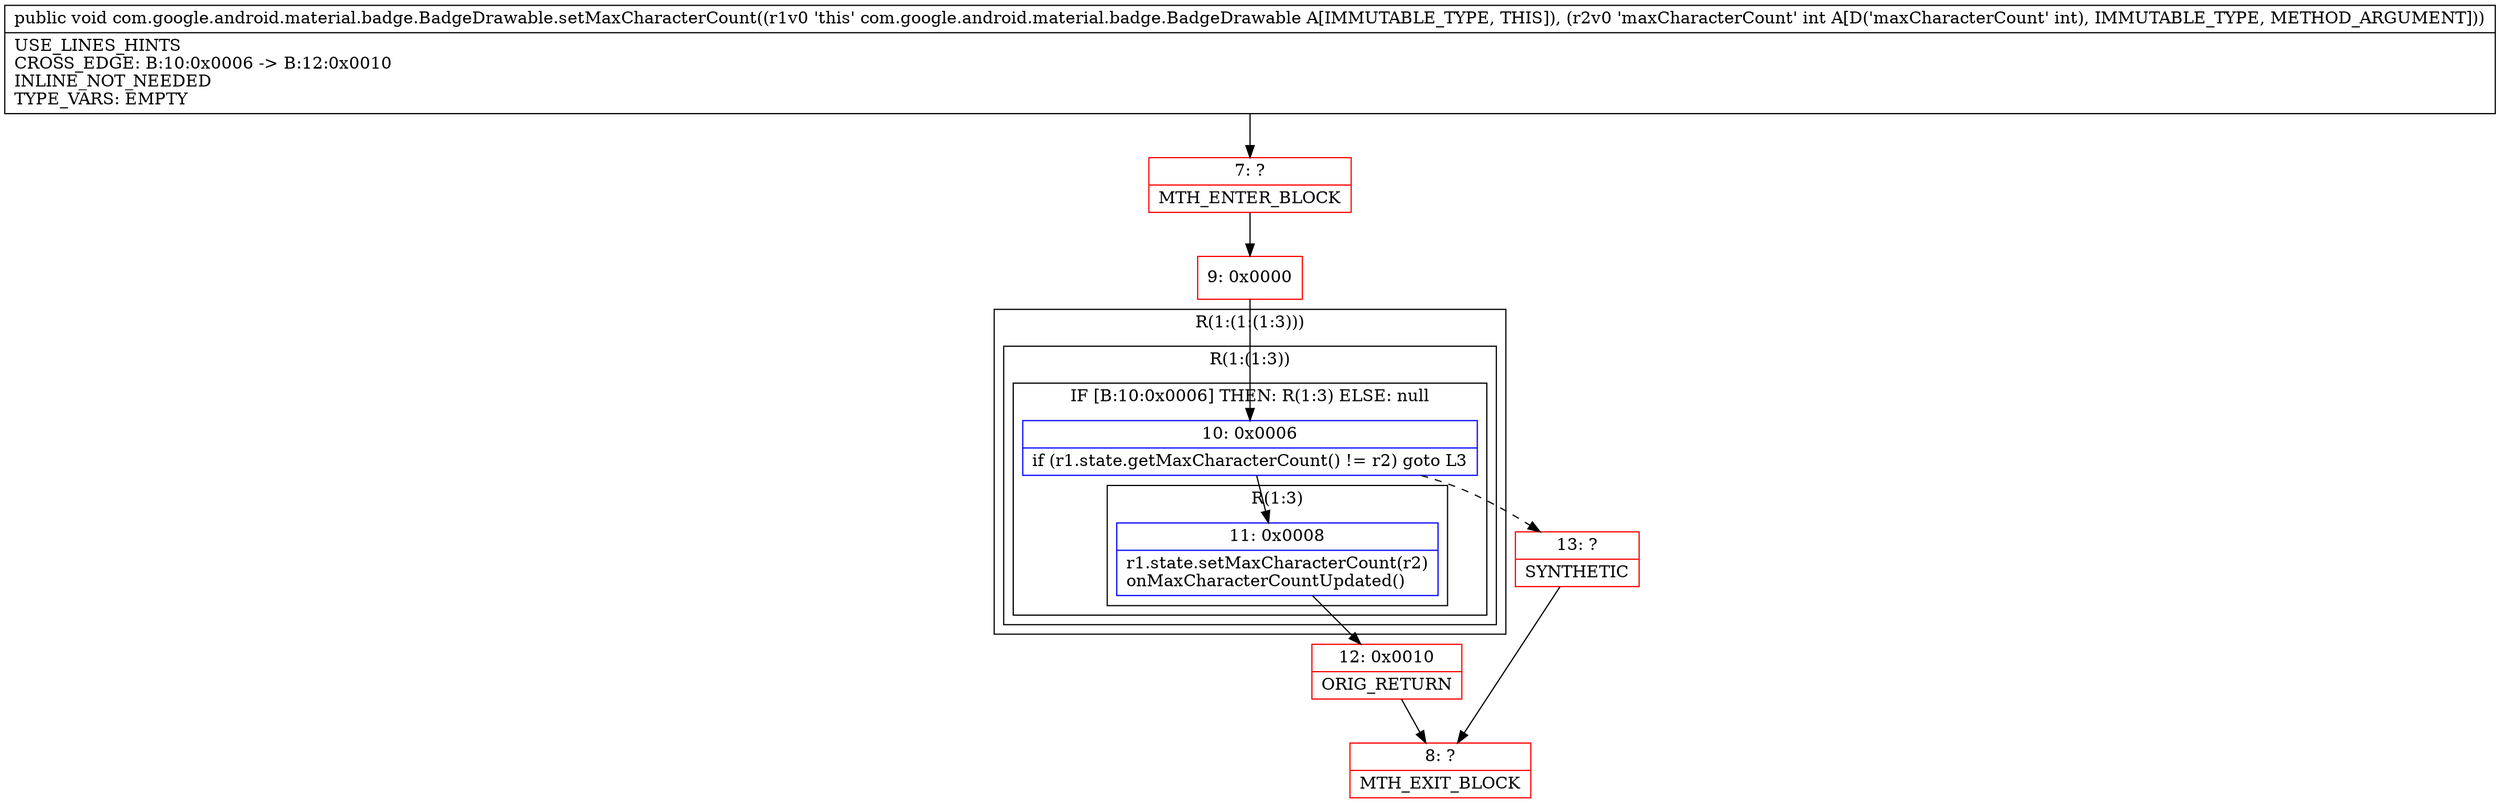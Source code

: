 digraph "CFG forcom.google.android.material.badge.BadgeDrawable.setMaxCharacterCount(I)V" {
subgraph cluster_Region_248120555 {
label = "R(1:(1:(1:3)))";
node [shape=record,color=blue];
subgraph cluster_Region_1475090923 {
label = "R(1:(1:3))";
node [shape=record,color=blue];
subgraph cluster_IfRegion_39258184 {
label = "IF [B:10:0x0006] THEN: R(1:3) ELSE: null";
node [shape=record,color=blue];
Node_10 [shape=record,label="{10\:\ 0x0006|if (r1.state.getMaxCharacterCount() != r2) goto L3\l}"];
subgraph cluster_Region_1013989823 {
label = "R(1:3)";
node [shape=record,color=blue];
Node_11 [shape=record,label="{11\:\ 0x0008|r1.state.setMaxCharacterCount(r2)\lonMaxCharacterCountUpdated()\l}"];
}
}
}
}
Node_7 [shape=record,color=red,label="{7\:\ ?|MTH_ENTER_BLOCK\l}"];
Node_9 [shape=record,color=red,label="{9\:\ 0x0000}"];
Node_12 [shape=record,color=red,label="{12\:\ 0x0010|ORIG_RETURN\l}"];
Node_8 [shape=record,color=red,label="{8\:\ ?|MTH_EXIT_BLOCK\l}"];
Node_13 [shape=record,color=red,label="{13\:\ ?|SYNTHETIC\l}"];
MethodNode[shape=record,label="{public void com.google.android.material.badge.BadgeDrawable.setMaxCharacterCount((r1v0 'this' com.google.android.material.badge.BadgeDrawable A[IMMUTABLE_TYPE, THIS]), (r2v0 'maxCharacterCount' int A[D('maxCharacterCount' int), IMMUTABLE_TYPE, METHOD_ARGUMENT]))  | USE_LINES_HINTS\lCROSS_EDGE: B:10:0x0006 \-\> B:12:0x0010\lINLINE_NOT_NEEDED\lTYPE_VARS: EMPTY\l}"];
MethodNode -> Node_7;Node_10 -> Node_11;
Node_10 -> Node_13[style=dashed];
Node_11 -> Node_12;
Node_7 -> Node_9;
Node_9 -> Node_10;
Node_12 -> Node_8;
Node_13 -> Node_8;
}


